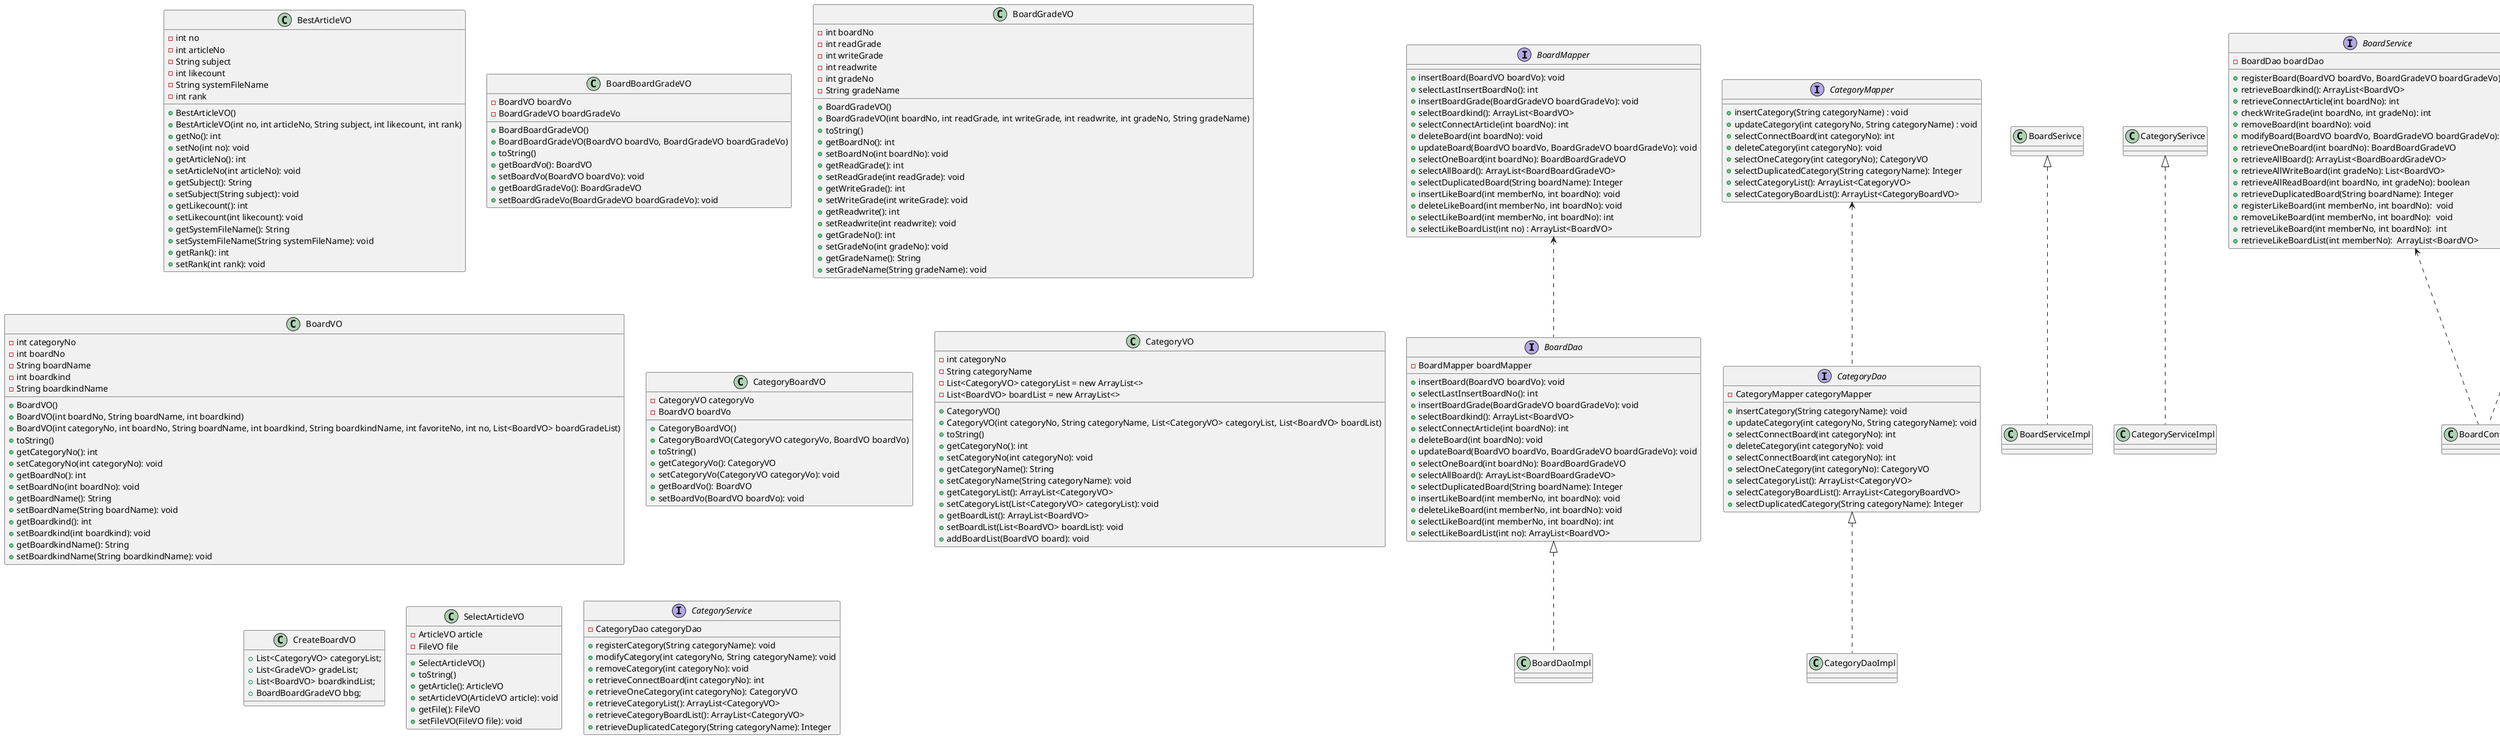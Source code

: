 @startuml
'https://plantuml.com/class-diagram

'구현
' -------------- Dao -------------------
BoardDao <|.. BoardDaoImpl
CategoryDao <|.. CategoryDaoImpl
' -------------- Service -------------------
BoardSerivce <|.. BoardServiceImpl
CategorySerivce <|.. CategoryServiceImpl

BoardMapper <.. BoardDao
CategoryMapper <.. CategoryDao

BoardService <.. BoardController
CategoruService <.. BoardController



interface BoardMapper{
+ insertBoard(BoardVO boardVo): void
+ selectLastInsertBoardNo(): int
+ insertBoardGrade(BoardGradeVO boardGradeVo): void
+ selectBoardkind(): ArrayList<BoardVO>
+ selectConnectArticle(int boardNo): int
+ deleteBoard(int boardNo): void
+ updateBoard(BoardVO boardVo, BoardGradeVO boardGradeVo): void
+ selectOneBoard(int boardNo): BoardBoardGradeVO
+ selectAllBoard(): ArrayList<BoardBoardGradeVO>
+ selectDuplicatedBoard(String boardName): Integer
+ insertLikeBoard(int memberNo, int boardNo): void
+ deleteLikeBoard(int memberNo, int boardNo): void
+ selectLikeBoard(int memberNo, int boardNo): int
+ selectLikeBoardList(int no) : ArrayList<BoardVO>
}

interface CategoryMapper{
+ insertCategory(String categoryName) : void
+ updateCategory(int categoryNo, String categoryName) : void
+ selectConnectBoard(int categoryNo): int
+ deleteCategory(int categoryNo): void
+ selectOneCategory(int categoryNo); CategoryVO
+ selectDuplicatedCategory(String categoryName): Integer
+ selectCategoryList(): ArrayList<CategoryVO>
+ selectCategoryBoardList(): ArrayList<CategoryBoardVO>
}


class BestArticleVO{
- int no
- int articleNo
- String subject
- int likecount
- String systemFileName
- int rank

+ BestArticleVO()
+ BestArticleVO(int no, int articleNo, String subject, int likecount, int rank)
+ getNo(): int
+ setNo(int no): void
+ getArticleNo(): int
+ setArticleNo(int articleNo): void
+ getSubject(): String
+ setSubject(String subject): void
+ getLikecount(): int
+ setLikecount(int likecount): void
+ getSystemFileName(): String
+ setSystemFileName(String systemFileName): void
+ getRank(): int
+ setRank(int rank): void
}

class BoardBoardGradeVO{
- BoardVO boardVo
- BoardGradeVO boardGradeVo

+ BoardBoardGradeVO()
+ BoardBoardGradeVO(BoardVO boardVo, BoardGradeVO boardGradeVo)
+ toString()
+ getBoardVo(): BoardVO
+ setBoardVo(BoardVO boardVo): void
+ getBoardGradeVo(): BoardGradeVO
+ setBoardGradeVo(BoardGradeVO boardGradeVo): void
}

class BoardGradeVO{
- int boardNo
- int readGrade
- int writeGrade
- int readwrite
- int gradeNo
- String gradeName

+ BoardGradeVO()
+ BoardGradeVO(int boardNo, int readGrade, int writeGrade, int readwrite, int gradeNo, String gradeName)
+ toString()
+ getBoardNo(): int
+ setBoardNo(int boardNo): void
+ getReadGrade(): int
+ setReadGrade(int readGrade): void
+ getWriteGrade(): int
+ setWriteGrade(int writeGrade): void
+ getReadwrite(): int
+ setReadwrite(int readwrite): void
+ getGradeNo(): int
+ setGradeNo(int gradeNo): void
+ getGradeName(): String
+ setGradeName(String gradeName): void
}

class BoardVO{
- int categoryNo
- int boardNo
- String boardName
- int boardkind
- String boardkindName

+ BoardVO()
+ BoardVO(int boardNo, String boardName, int boardkind)
+ BoardVO(int categoryNo, int boardNo, String boardName, int boardkind, String boardkindName, int favoriteNo, int no, List<BoardVO> boardGradeList)
+ toString()
+ getCategoryNo(): int
+ setCategoryNo(int categoryNo): void
+ getBoardNo(): int
+ setBoardNo(int boardNo): void
+ getBoardName(): String
+ setBoardName(String boardName): void
+ getBoardkind(): int
+ setBoardkind(int boardkind): void
+ getBoardkindName(): String
+ setBoardkindName(String boardkindName): void
}

class CategoryBoardVO{
- CategoryVO categoryVo
- BoardVO boardVo

+ CategoryBoardVO()
+ CategoryBoardVO(CategoryVO categoryVo, BoardVO boardVo)
+ toString()
+ getCategoryVo(): CategoryVO
+ setCategoryVo(CategoryVO categoryVo): void
+ getBoardVo(): BoardVO
+ setBoardVo(BoardVO boardVo): void
}

class CategoryVO{
- int categoryNo
- String categoryName
- List<CategoryVO> categoryList = new ArrayList<>
- List<BoardVO> boardList = new ArrayList<>

+ CategoryVO()
+ CategoryVO(int categoryNo, String categoryName, List<CategoryVO> categoryList, List<BoardVO> boardList)
+ toString()
+ getCategoryNo(): int
+ setCategoryNo(int categoryNo): void
+ getCategoryName(): String
+ setCategoryName(String categoryName): void
+ getCategoryList(): ArrayList<CategoryVO>
+ setCategoryList(List<CategoryVO> categoryList): void
+ getBoardList(): ArrayList<BoardVO>
+ setBoardList(List<BoardVO> boardList): void
+ addBoardList(BoardVO board): void
}

class CreateBoardVO{
+ List<CategoryVO> categoryList;
+ List<GradeVO> gradeList;
+ List<BoardVO> boardkindList;
+ BoardBoardGradeVO bbg;

}

class SelectArticleVO{
- ArticleVO article
- FileVO file

+ SelectArticleVO()
+ toString()
+ getArticle(): ArticleVO
+ setArticleVO(ArticleVO article): void
+ getFile(): FileVO
+ setFileVO(FileVO file): void
}




' ---------------- end Domain ----------------






interface BoardDao{
- BoardMapper boardMapper

+ insertBoard(BoardVO boardVo): void
+ selectLastInsertBoardNo(): int
+ insertBoardGrade(BoardGradeVO boardGradeVo): void
+ selectBoardkind(): ArrayList<BoardVO>
+ selectConnectArticle(int boardNo): int
+ deleteBoard(int boardNo): void
+ updateBoard(BoardVO boardVo, BoardGradeVO boardGradeVo): void
+ selectOneBoard(int boardNo): BoardBoardGradeVO
+ selectAllBoard(): ArrayList<BoardBoardGradeVO>
+ selectDuplicatedBoard(String boardName): Integer
+ insertLikeBoard(int memberNo, int boardNo): void
+ deleteLikeBoard(int memberNo, int boardNo): void
+ selectLikeBoard(int memberNo, int boardNo): int
+ selectLikeBoardList(int no): ArrayList<BoardVO>
}

interface CategoryDao{
- CategoryMapper categoryMapper

+ insertCategory(String categoryName): void
+ updateCategory(int categoryNo, String categoryName): void
+ selectConnectBoard(int categoryNo): int
+ deleteCategory(int categoryNo): void
+ selectConnectBoard(int categoryNo): int
+ selectOneCategory(int categoryNo): CategoryVO
+ selectCategoryList(): ArrayList<CategoryVO>
+ selectCategoryBoardList(): ArrayList<CategoryBoardVO>
+ selectDuplicatedCategory(String categoryName): Integer
}



class BoardDaoImpl
class CategoryDaoImpl

' --------------- DAO ---------------------------






interface BoardService{
- BoardDao boardDao

+ registerBoard(BoardVO boardVo, BoardGradeVO boardGradeVo): void
+ retrieveBoardkind(): ArrayList<BoardVO>
+ retrieveConnectArticle(int boardNo): int
+ checkWriteGrade(int boardNo, int gradeNo): int
+ removeBoard(int boardNo): void
+ modifyBoard(BoardVO boardVo, BoardGradeVO boardGradeVo): void
+ retrieveOneBoard(int boardNo): BoardBoardGradeVO
+ retrieveAllBoard(): ArrayList<BoardBoardGradeVO>
+ retrieveAllWriteBoard(int gradeNo): List<BoardVO>
+ retrieveAllReadBoard(int boardNo, int gradeNo): boolean
+ retrieveDuplicatedBoard(String boardName): Integer
+ registerLikeBoard(int memberNo, int boardNo):  void
+ removeLikeBoard(int memberNo, int boardNo):  void
+ retrieveLikeBoard(int memberNo, int boardNo):  int
+ retrieveLikeBoardList(int memberNo):  ArrayList<BoardVO>
}

interface CategoryService{
- CategoryDao categoryDao

+ registerCategory(String categoryName): void
+ modifyCategory(int categoryNo, String categoryName): void
+ removeCategory(int categoryNo): void
+ retrieveConnectBoard(int categoryNo): int
+ retrieveOneCategory(int categoryNo): CategoryVO
+ retrieveCategoryList(): ArrayList<CategoryVO>
+ retrieveCategoryBoardList(): ArrayList<CategoryVO>
+ retrieveDuplicatedCategory(String categoryName): Integer
}

' Service 구현 Class



class BoardServiceImpl
class CategoryServiceImpl

'--------------------Controller------------------------

@enduml